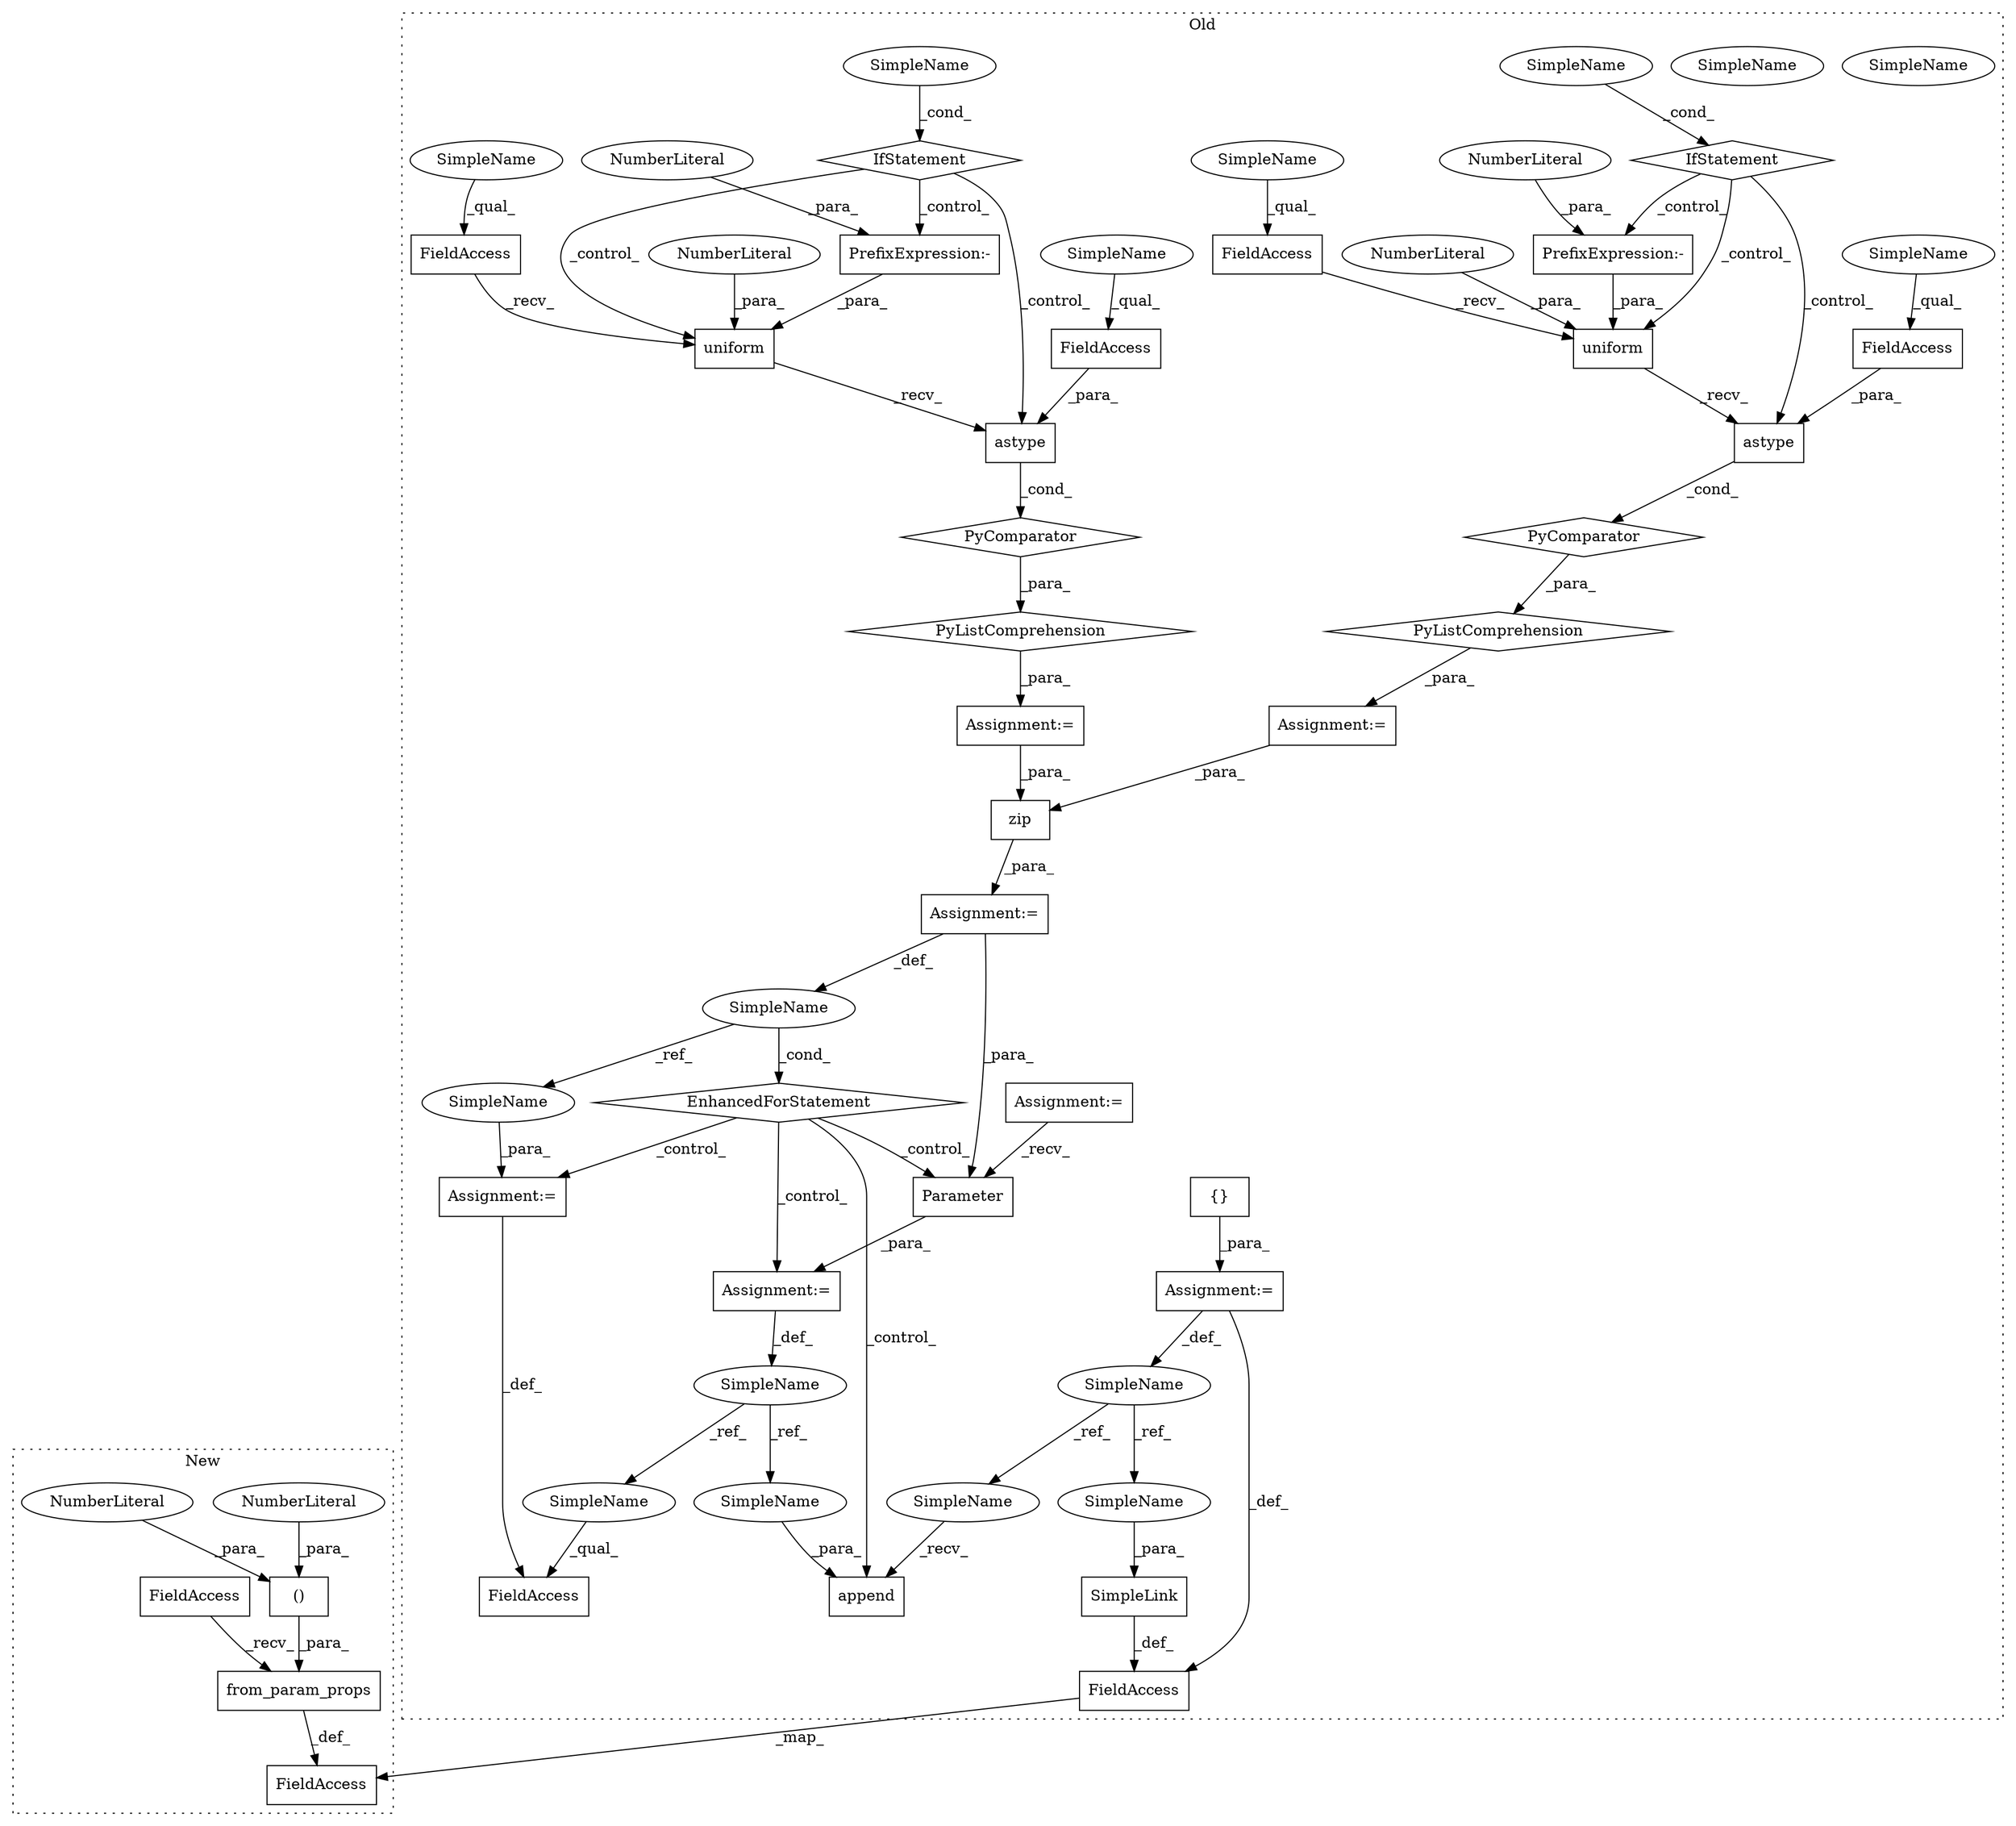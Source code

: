 digraph G {
subgraph cluster0 {
1 [label="append" a="32" s="1669,1681" l="7,1" shape="box"];
3 [label="Assignment:=" a="7" s="1476" l="1" shape="box"];
4 [label="{}" a="4" s="1486" l="2" shape="box"];
5 [label="EnhancedForStatement" a="70" s="1494,1593" l="69,2" shape="diamond"];
6 [label="Assignment:=" a="7" s="1103" l="12" shape="box"];
7 [label="SimpleName" a="42" s="1571" l="4" shape="ellipse"];
8 [label="Assignment:=" a="7" s="1608" l="1" shape="box"];
9 [label="Assignment:=" a="7" s="1494,1593" l="69,2" shape="box"];
10 [label="Assignment:=" a="7" s="1008" l="7" shape="box"];
13 [label="zip" a="32" s="1578,1592" l="4,1" shape="box"];
15 [label="PrefixExpression:-" a="38" s="1136" l="1" shape="box"];
16 [label="NumberLiteral" a="34" s="1137" l="1" shape="ellipse"];
17 [label="uniform" a="32" s="1314,1347" l="8,2" shape="box"];
18 [label="NumberLiteral" a="34" s="1325" l="1" shape="ellipse"];
19 [label="SimpleName" a="42" s="1271" l="5" shape="ellipse"];
20 [label="uniform" a="32" s="1128,1161" l="8,2" shape="box"];
21 [label="NumberLiteral" a="34" s="1139" l="1" shape="ellipse"];
22 [label="SimpleName" a="42" s="1457" l="5" shape="ellipse"];
23 [label="PrefixExpression:-" a="38" s="1322" l="1" shape="box"];
24 [label="NumberLiteral" a="34" s="1323" l="1" shape="ellipse"];
25 [label="PyListComprehension" a="109" s="1301" l="169" shape="diamond"];
26 [label="PyComparator" a="113" s="1429" l="33" shape="diamond"];
27 [label="PyListComprehension" a="109" s="1115" l="169" shape="diamond"];
28 [label="PyComparator" a="113" s="1243" l="33" shape="diamond"];
29 [label="SimpleName" a="42" s="1603" l="5" shape="ellipse"];
30 [label="FieldAccess" a="22" s="1639" l="10" shape="box"];
31 [label="FieldAccess" a="22" s="1115" l="12" shape="box"];
32 [label="FieldAccess" a="22" s="1301" l="12" shape="box"];
34 [label="SimpleLink" a="32" s="1706,1723" l="11,1" shape="box"];
35 [label="FieldAccess" a="22" s="1357" l="13" shape="box"];
36 [label="FieldAccess" a="22" s="1171" l="13" shape="box"];
37 [label="IfStatement" a="25" s="1243" l="33" shape="diamond"];
38 [label="Parameter" a="32" s="1617,1630" l="10,1" shape="box"];
39 [label="IfStatement" a="25" s="1429" l="33" shape="diamond"];
40 [label="SimpleName" a="42" s="1470" l="6" shape="ellipse"];
41 [label="astype" a="32" s="1164,1184" l="7,1" shape="box"];
42 [label="Assignment:=" a="7" s="1289" l="12" shape="box"];
43 [label="Assignment:=" a="7" s="1649" l="1" shape="box"];
44 [label="astype" a="32" s="1350,1370" l="7,1" shape="box"];
45 [label="FieldAccess" a="22" s="1694" l="11" shape="box"];
47 [label="SimpleName" a="42" s="1676" l="5" shape="ellipse"];
48 [label="SimpleName" a="42" s="1639" l="5" shape="ellipse"];
49 [label="SimpleName" a="42" s="1171" l="5" shape="ellipse"];
50 [label="SimpleName" a="42" s="1301" l="5" shape="ellipse"];
51 [label="SimpleName" a="42" s="1357" l="5" shape="ellipse"];
52 [label="SimpleName" a="42" s="1115" l="5" shape="ellipse"];
53 [label="SimpleName" a="42" s="1650" l="4" shape="ellipse"];
54 [label="SimpleName" a="42" s="1662" l="6" shape="ellipse"];
55 [label="SimpleName" a="42" s="1717" l="6" shape="ellipse"];
56 [label="SimpleName" a="42" s="1271" l="5" shape="ellipse"];
57 [label="SimpleName" a="42" s="1457" l="5" shape="ellipse"];
label = "Old";
style="dotted";
}
subgraph cluster1 {
2 [label="()" a="106" s="798" l="29" shape="box"];
11 [label="NumberLiteral" a="34" s="826" l="1" shape="ellipse"];
12 [label="from_param_props" a="32" s="737,882" l="26,2" shape="box"];
14 [label="NumberLiteral" a="34" s="798" l="1" shape="ellipse"];
33 [label="FieldAccess" a="22" s="716" l="20" shape="box"];
46 [label="FieldAccess" a="22" s="704" l="11" shape="box"];
label = "New";
style="dotted";
}
2 -> 12 [label="_para_"];
3 -> 45 [label="_def_"];
3 -> 40 [label="_def_"];
4 -> 3 [label="_para_"];
5 -> 38 [label="_control_"];
5 -> 1 [label="_control_"];
5 -> 8 [label="_control_"];
5 -> 43 [label="_control_"];
6 -> 13 [label="_para_"];
7 -> 53 [label="_ref_"];
7 -> 5 [label="_cond_"];
8 -> 29 [label="_def_"];
9 -> 38 [label="_para_"];
9 -> 7 [label="_def_"];
10 -> 38 [label="_recv_"];
11 -> 2 [label="_para_"];
12 -> 46 [label="_def_"];
13 -> 9 [label="_para_"];
14 -> 2 [label="_para_"];
15 -> 20 [label="_para_"];
16 -> 15 [label="_para_"];
17 -> 44 [label="_recv_"];
18 -> 17 [label="_para_"];
20 -> 41 [label="_recv_"];
21 -> 20 [label="_para_"];
23 -> 17 [label="_para_"];
24 -> 23 [label="_para_"];
25 -> 42 [label="_para_"];
26 -> 25 [label="_para_"];
27 -> 6 [label="_para_"];
28 -> 27 [label="_para_"];
29 -> 48 [label="_ref_"];
29 -> 47 [label="_ref_"];
31 -> 20 [label="_recv_"];
32 -> 17 [label="_recv_"];
33 -> 12 [label="_recv_"];
34 -> 45 [label="_def_"];
35 -> 44 [label="_para_"];
36 -> 41 [label="_para_"];
37 -> 15 [label="_control_"];
37 -> 41 [label="_control_"];
37 -> 20 [label="_control_"];
38 -> 8 [label="_para_"];
39 -> 44 [label="_control_"];
39 -> 17 [label="_control_"];
39 -> 23 [label="_control_"];
40 -> 54 [label="_ref_"];
40 -> 55 [label="_ref_"];
41 -> 28 [label="_cond_"];
42 -> 13 [label="_para_"];
43 -> 30 [label="_def_"];
44 -> 26 [label="_cond_"];
45 -> 46 [label="_map_"];
47 -> 1 [label="_para_"];
48 -> 30 [label="_qual_"];
49 -> 36 [label="_qual_"];
50 -> 32 [label="_qual_"];
51 -> 35 [label="_qual_"];
52 -> 31 [label="_qual_"];
53 -> 43 [label="_para_"];
54 -> 1 [label="_recv_"];
55 -> 34 [label="_para_"];
56 -> 37 [label="_cond_"];
57 -> 39 [label="_cond_"];
}
